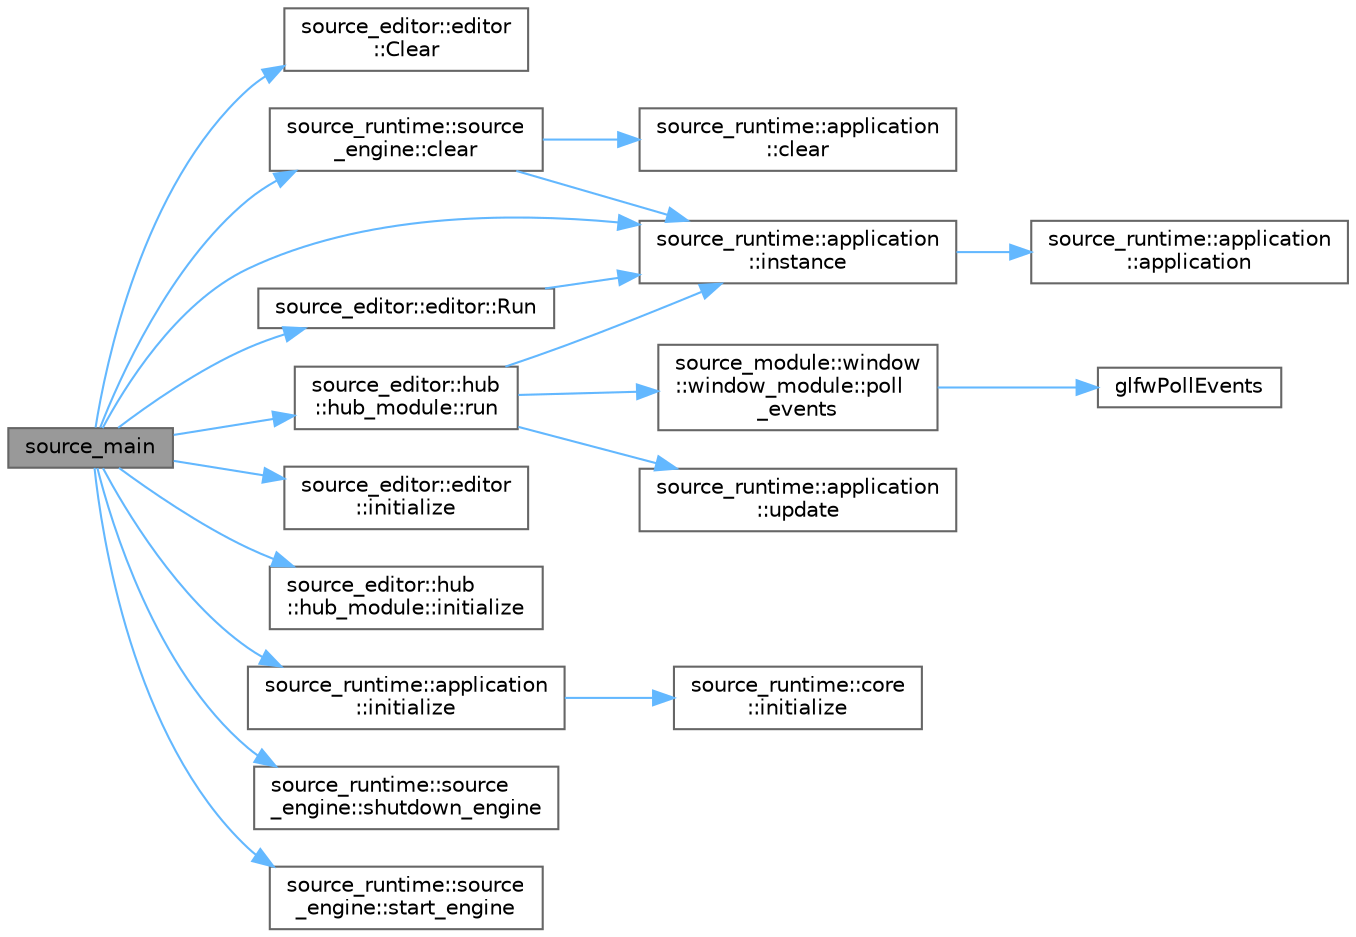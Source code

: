 digraph "source_main"
{
 // LATEX_PDF_SIZE
  bgcolor="transparent";
  edge [fontname=Helvetica,fontsize=10,labelfontname=Helvetica,labelfontsize=10];
  node [fontname=Helvetica,fontsize=10,shape=box,height=0.2,width=0.4];
  rankdir="LR";
  Node1 [id="Node000001",label="source_main",height=0.2,width=0.4,color="gray40", fillcolor="grey60", style="filled", fontcolor="black",tooltip=" "];
  Node1 -> Node2 [id="edge1_Node000001_Node000002",color="steelblue1",style="solid",tooltip=" "];
  Node2 [id="Node000002",label="source_editor::editor\l::Clear",height=0.2,width=0.4,color="grey40", fillcolor="white", style="filled",URL="$classsource__editor_1_1editor.html#aa81ed7b27b9701852c757fe06deb5046",tooltip=" "];
  Node1 -> Node3 [id="edge2_Node000001_Node000003",color="steelblue1",style="solid",tooltip=" "];
  Node3 [id="Node000003",label="source_runtime::source\l_engine::clear",height=0.2,width=0.4,color="grey40", fillcolor="white", style="filled",URL="$classsource__runtime_1_1source__engine.html#ac7cc7b6425c4e75bef821948d990cc5e",tooltip=" "];
  Node3 -> Node4 [id="edge3_Node000003_Node000004",color="steelblue1",style="solid",tooltip=" "];
  Node4 [id="Node000004",label="source_runtime::application\l::clear",height=0.2,width=0.4,color="grey40", fillcolor="white", style="filled",URL="$classsource__runtime_1_1application.html#a3174532361fd27861e528aa6074718e8",tooltip=" "];
  Node3 -> Node5 [id="edge4_Node000003_Node000005",color="steelblue1",style="solid",tooltip=" "];
  Node5 [id="Node000005",label="source_runtime::application\l::instance",height=0.2,width=0.4,color="grey40", fillcolor="white", style="filled",URL="$classsource__runtime_1_1application.html#a417153130bfed981e0a08d414e30cc86",tooltip=" "];
  Node5 -> Node6 [id="edge5_Node000005_Node000006",color="steelblue1",style="solid",tooltip=" "];
  Node6 [id="Node000006",label="source_runtime::application\l::application",height=0.2,width=0.4,color="grey40", fillcolor="white", style="filled",URL="$classsource__runtime_1_1application.html#aad5a54161fc5d14bf985198aa7145ef6",tooltip=" "];
  Node1 -> Node7 [id="edge6_Node000001_Node000007",color="steelblue1",style="solid",tooltip=" "];
  Node7 [id="Node000007",label="source_editor::editor\l::initialize",height=0.2,width=0.4,color="grey40", fillcolor="white", style="filled",URL="$classsource__editor_1_1editor.html#ac290f3613480c3f748a47d06e5fc61be",tooltip=" "];
  Node1 -> Node8 [id="edge7_Node000001_Node000008",color="steelblue1",style="solid",tooltip=" "];
  Node8 [id="Node000008",label="source_editor::hub\l::hub_module::initialize",height=0.2,width=0.4,color="grey40", fillcolor="white", style="filled",URL="$classsource__editor_1_1hub_1_1hub__module.html#adfb5d55ef657834a28562b0e1931e290",tooltip=" "];
  Node1 -> Node9 [id="edge8_Node000001_Node000009",color="steelblue1",style="solid",tooltip=" "];
  Node9 [id="Node000009",label="source_runtime::application\l::initialize",height=0.2,width=0.4,color="grey40", fillcolor="white", style="filled",URL="$classsource__runtime_1_1application.html#a1cb78df3f9b27f3aee252b6c94c446b2",tooltip=" "];
  Node9 -> Node10 [id="edge9_Node000009_Node000010",color="steelblue1",style="solid",tooltip=" "];
  Node10 [id="Node000010",label="source_runtime::core\l::initialize",height=0.2,width=0.4,color="grey40", fillcolor="white", style="filled",URL="$namespacesource__runtime_1_1core.html#adcf148ef7c6ac411545f95e5564dac48",tooltip=" "];
  Node1 -> Node5 [id="edge10_Node000001_Node000005",color="steelblue1",style="solid",tooltip=" "];
  Node1 -> Node11 [id="edge11_Node000001_Node000011",color="steelblue1",style="solid",tooltip=" "];
  Node11 [id="Node000011",label="source_editor::editor::Run",height=0.2,width=0.4,color="grey40", fillcolor="white", style="filled",URL="$classsource__editor_1_1editor.html#a8d89c8c9284ae30f5309a3633842dd28",tooltip=" "];
  Node11 -> Node5 [id="edge12_Node000011_Node000005",color="steelblue1",style="solid",tooltip=" "];
  Node1 -> Node12 [id="edge13_Node000001_Node000012",color="steelblue1",style="solid",tooltip=" "];
  Node12 [id="Node000012",label="source_editor::hub\l::hub_module::run",height=0.2,width=0.4,color="grey40", fillcolor="white", style="filled",URL="$classsource__editor_1_1hub_1_1hub__module.html#a5dd2f69bd72a89b50e6161d5ec90113d",tooltip=" "];
  Node12 -> Node5 [id="edge14_Node000012_Node000005",color="steelblue1",style="solid",tooltip=" "];
  Node12 -> Node13 [id="edge15_Node000012_Node000013",color="steelblue1",style="solid",tooltip=" "];
  Node13 [id="Node000013",label="source_module::window\l::window_module::poll\l_events",height=0.2,width=0.4,color="grey40", fillcolor="white", style="filled",URL="$classsource__module_1_1window_1_1window__module.html#a0eedbd35edfd6ce23e7c803d7e7d6791",tooltip=" "];
  Node13 -> Node14 [id="edge16_Node000013_Node000014",color="steelblue1",style="solid",tooltip=" "];
  Node14 [id="Node000014",label="glfwPollEvents",height=0.2,width=0.4,color="grey40", fillcolor="white", style="filled",URL="$group__window.html#ga872d16e4c77f58c0436f356255920cfc",tooltip="Processes all pending events."];
  Node12 -> Node15 [id="edge17_Node000012_Node000015",color="steelblue1",style="solid",tooltip=" "];
  Node15 [id="Node000015",label="source_runtime::application\l::update",height=0.2,width=0.4,color="grey40", fillcolor="white", style="filled",URL="$classsource__runtime_1_1application.html#ae1ea472afa94d8511d91502a06ec5373",tooltip=" "];
  Node1 -> Node16 [id="edge18_Node000001_Node000016",color="steelblue1",style="solid",tooltip=" "];
  Node16 [id="Node000016",label="source_runtime::source\l_engine::shutdown_engine",height=0.2,width=0.4,color="grey40", fillcolor="white", style="filled",URL="$classsource__runtime_1_1source__engine.html#af6c6a1eeb1344fa376be2748f33c0938",tooltip=" "];
  Node1 -> Node17 [id="edge19_Node000001_Node000017",color="steelblue1",style="solid",tooltip=" "];
  Node17 [id="Node000017",label="source_runtime::source\l_engine::start_engine",height=0.2,width=0.4,color="grey40", fillcolor="white", style="filled",URL="$classsource__runtime_1_1source__engine.html#a49c524a70d5eca8f27967094e6f414bc",tooltip=" "];
}
